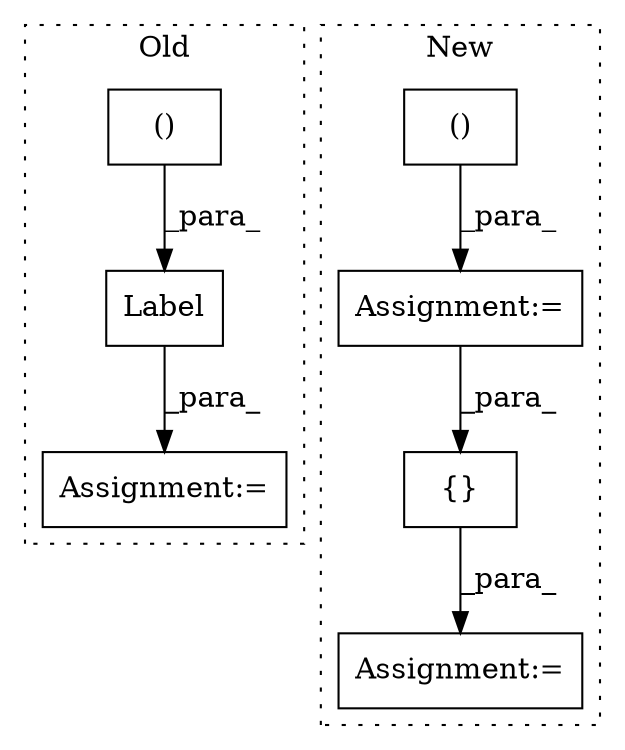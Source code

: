 digraph G {
subgraph cluster0 {
1 [label="Label" a="32" s="1596,1659" l="11,2" shape="box"];
3 [label="Assignment:=" a="7" s="1588" l="1" shape="box"];
5 [label="()" a="106" s="1607" l="52" shape="box"];
label = "Old";
style="dotted";
}
subgraph cluster1 {
2 [label="{}" a="4" s="4282,4310" l="1,1" shape="box"];
4 [label="Assignment:=" a="7" s="4445" l="1" shape="box"];
6 [label="()" a="106" s="3879" l="25" shape="box"];
7 [label="Assignment:=" a="7" s="4057" l="1" shape="box"];
label = "New";
style="dotted";
}
1 -> 3 [label="_para_"];
2 -> 4 [label="_para_"];
5 -> 1 [label="_para_"];
6 -> 7 [label="_para_"];
7 -> 2 [label="_para_"];
}
